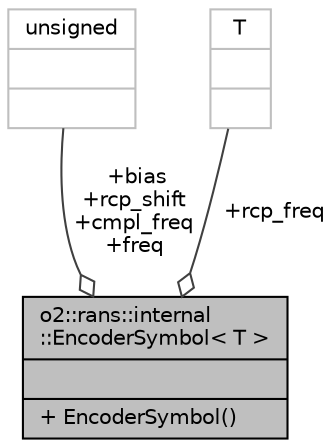 digraph "o2::rans::internal::EncoderSymbol&lt; T &gt;"
{
 // INTERACTIVE_SVG=YES
  bgcolor="transparent";
  edge [fontname="Helvetica",fontsize="10",labelfontname="Helvetica",labelfontsize="10"];
  node [fontname="Helvetica",fontsize="10",shape=record];
  Node1 [label="{o2::rans::internal\l::EncoderSymbol\< T \>\n||+ EncoderSymbol()\l}",height=0.2,width=0.4,color="black", fillcolor="grey75", style="filled", fontcolor="black"];
  Node2 -> Node1 [color="grey25",fontsize="10",style="solid",label=" +bias\n+rcp_shift\n+cmpl_freq\n+freq" ,arrowhead="odiamond",fontname="Helvetica"];
  Node2 [label="{unsigned\n||}",height=0.2,width=0.4,color="grey75"];
  Node3 -> Node1 [color="grey25",fontsize="10",style="solid",label=" +rcp_freq" ,arrowhead="odiamond",fontname="Helvetica"];
  Node3 [label="{T\n||}",height=0.2,width=0.4,color="grey75"];
}
